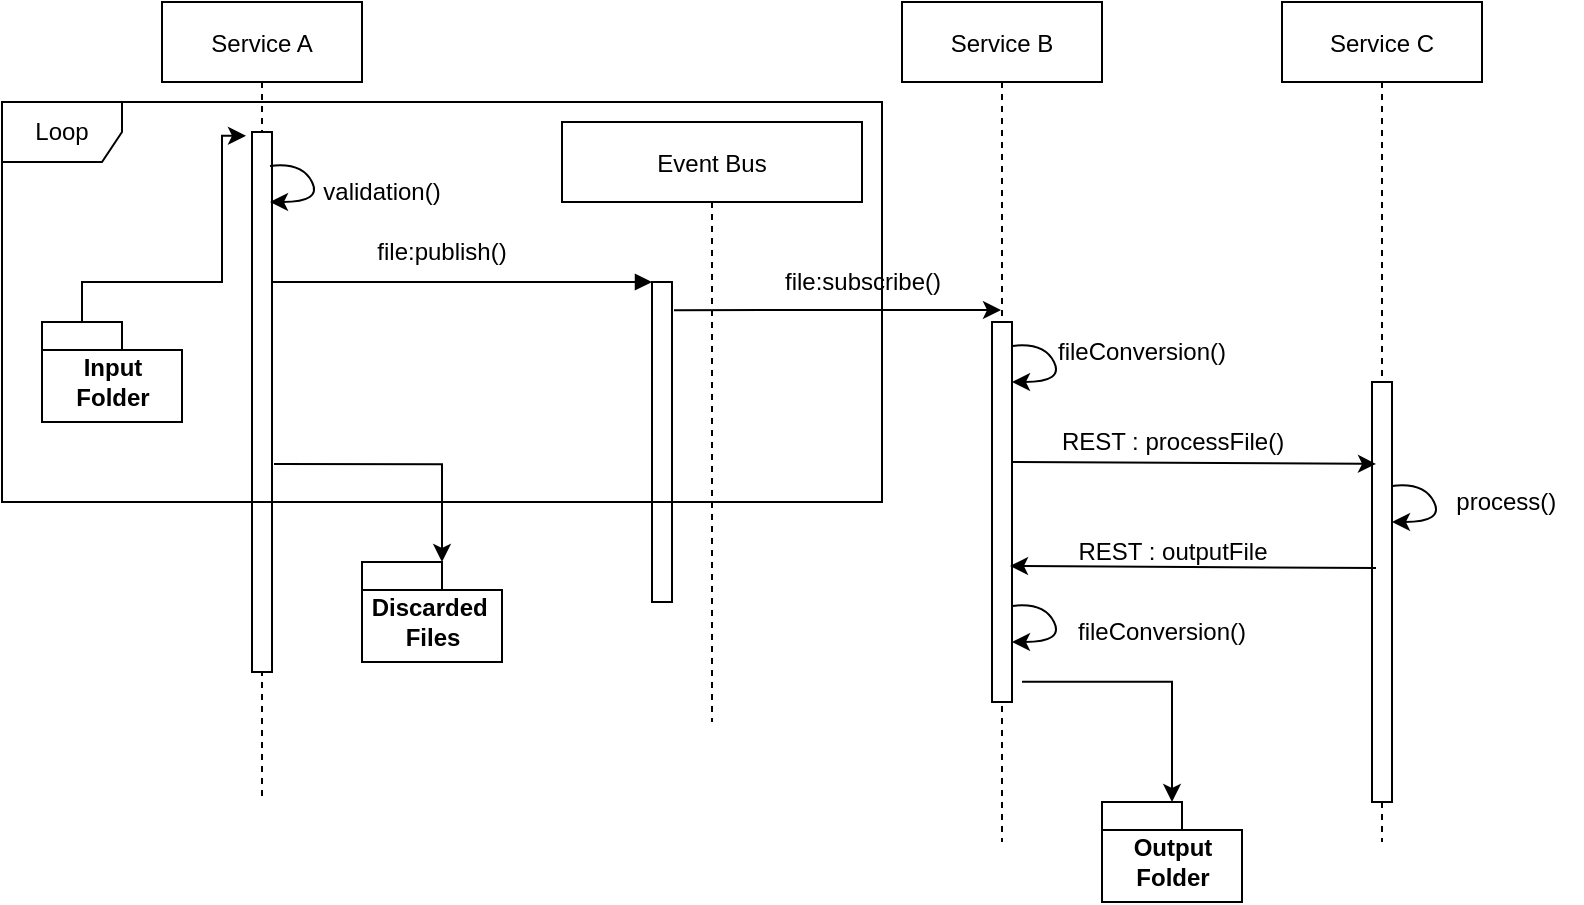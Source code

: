 <mxfile version="20.3.0" type="device"><diagram id="kgpKYQtTHZ0yAKxKKP6v" name="Page-1"><mxGraphModel dx="1021" dy="651" grid="1" gridSize="10" guides="1" tooltips="1" connect="1" arrows="1" fold="1" page="1" pageScale="1" pageWidth="850" pageHeight="1100" math="0" shadow="0"><root><mxCell id="0"/><mxCell id="1" parent="0"/><mxCell id="3nuBFxr9cyL0pnOWT2aG-1" value="Service A" style="shape=umlLifeline;perimeter=lifelinePerimeter;container=1;collapsible=0;recursiveResize=0;rounded=0;shadow=0;strokeWidth=1;" parent="1" vertex="1"><mxGeometry x="110" y="80" width="100" height="400" as="geometry"/></mxCell><mxCell id="3nuBFxr9cyL0pnOWT2aG-2" value="" style="points=[];perimeter=orthogonalPerimeter;rounded=0;shadow=0;strokeWidth=1;" parent="3nuBFxr9cyL0pnOWT2aG-1" vertex="1"><mxGeometry x="45" y="65" width="10" height="270" as="geometry"/></mxCell><mxCell id="3nuBFxr9cyL0pnOWT2aG-5" value="Event Bus" style="shape=umlLifeline;perimeter=lifelinePerimeter;container=1;collapsible=0;recursiveResize=0;rounded=0;shadow=0;strokeWidth=1;" parent="1" vertex="1"><mxGeometry x="310" y="140" width="150" height="300" as="geometry"/></mxCell><mxCell id="3nuBFxr9cyL0pnOWT2aG-6" value="" style="points=[];perimeter=orthogonalPerimeter;rounded=0;shadow=0;strokeWidth=1;" parent="3nuBFxr9cyL0pnOWT2aG-5" vertex="1"><mxGeometry x="45" y="80" width="10" height="160" as="geometry"/></mxCell><mxCell id="yKLhIhcbY9a4hVhK6Xyk-13" value="Loop" style="shape=umlFrame;whiteSpace=wrap;html=1;" vertex="1" parent="3nuBFxr9cyL0pnOWT2aG-5"><mxGeometry x="-280" y="-10" width="440" height="200" as="geometry"/></mxCell><mxCell id="3nuBFxr9cyL0pnOWT2aG-8" value="" style="verticalAlign=bottom;endArrow=block;entryX=0;entryY=0;shadow=0;strokeWidth=1;" parent="1" source="3nuBFxr9cyL0pnOWT2aG-2" target="3nuBFxr9cyL0pnOWT2aG-6" edge="1"><mxGeometry relative="1" as="geometry"><mxPoint x="275" y="160" as="sourcePoint"/></mxGeometry></mxCell><mxCell id="yKLhIhcbY9a4hVhK6Xyk-1" value="Service C" style="shape=umlLifeline;perimeter=lifelinePerimeter;container=1;collapsible=0;recursiveResize=0;rounded=0;shadow=0;strokeWidth=1;" vertex="1" parent="1"><mxGeometry x="670" y="80" width="100" height="420" as="geometry"/></mxCell><mxCell id="yKLhIhcbY9a4hVhK6Xyk-2" value="" style="points=[];perimeter=orthogonalPerimeter;rounded=0;shadow=0;strokeWidth=1;" vertex="1" parent="yKLhIhcbY9a4hVhK6Xyk-1"><mxGeometry x="45" y="190" width="10" height="210" as="geometry"/></mxCell><mxCell id="yKLhIhcbY9a4hVhK6Xyk-23" value="" style="curved=1;endArrow=classic;html=1;rounded=0;exitX=0.54;exitY=0.205;exitDx=0;exitDy=0;exitPerimeter=0;" edge="1" parent="yKLhIhcbY9a4hVhK6Xyk-1"><mxGeometry width="50" height="50" relative="1" as="geometry"><mxPoint x="55" y="242" as="sourcePoint"/><mxPoint x="55" y="260" as="targetPoint"/><Array as="points"><mxPoint x="71" y="240"/><mxPoint x="81" y="260"/></Array></mxGeometry></mxCell><mxCell id="yKLhIhcbY9a4hVhK6Xyk-3" value="Service B" style="shape=umlLifeline;perimeter=lifelinePerimeter;container=1;collapsible=0;recursiveResize=0;rounded=0;shadow=0;strokeWidth=1;" vertex="1" parent="1"><mxGeometry x="480" y="80" width="100" height="420" as="geometry"/></mxCell><mxCell id="yKLhIhcbY9a4hVhK6Xyk-4" value="" style="points=[];perimeter=orthogonalPerimeter;rounded=0;shadow=0;strokeWidth=1;" vertex="1" parent="yKLhIhcbY9a4hVhK6Xyk-3"><mxGeometry x="45" y="160" width="10" height="190" as="geometry"/></mxCell><mxCell id="yKLhIhcbY9a4hVhK6Xyk-18" value="" style="curved=1;endArrow=classic;html=1;rounded=0;exitX=0.54;exitY=0.205;exitDx=0;exitDy=0;exitPerimeter=0;" edge="1" parent="yKLhIhcbY9a4hVhK6Xyk-3"><mxGeometry width="50" height="50" relative="1" as="geometry"><mxPoint x="55" y="172" as="sourcePoint"/><mxPoint x="55" y="190" as="targetPoint"/><Array as="points"><mxPoint x="71" y="170"/><mxPoint x="81" y="190"/></Array></mxGeometry></mxCell><mxCell id="yKLhIhcbY9a4hVhK6Xyk-20" value="" style="endArrow=classic;html=1;rounded=0;entryX=0.2;entryY=0.195;entryDx=0;entryDy=0;entryPerimeter=0;" edge="1" parent="yKLhIhcbY9a4hVhK6Xyk-3" target="yKLhIhcbY9a4hVhK6Xyk-2"><mxGeometry width="50" height="50" relative="1" as="geometry"><mxPoint x="55" y="230" as="sourcePoint"/><mxPoint x="105" y="180" as="targetPoint"/></mxGeometry></mxCell><mxCell id="yKLhIhcbY9a4hVhK6Xyk-27" value="" style="curved=1;endArrow=classic;html=1;rounded=0;exitX=0.54;exitY=0.205;exitDx=0;exitDy=0;exitPerimeter=0;" edge="1" parent="yKLhIhcbY9a4hVhK6Xyk-3"><mxGeometry width="50" height="50" relative="1" as="geometry"><mxPoint x="55" y="302" as="sourcePoint"/><mxPoint x="55" y="320" as="targetPoint"/><Array as="points"><mxPoint x="71" y="300"/><mxPoint x="81" y="320"/></Array></mxGeometry></mxCell><mxCell id="yKLhIhcbY9a4hVhK6Xyk-9" value="" style="curved=1;endArrow=classic;html=1;rounded=0;exitX=0.54;exitY=0.205;exitDx=0;exitDy=0;exitPerimeter=0;" edge="1" parent="1" source="3nuBFxr9cyL0pnOWT2aG-1"><mxGeometry width="50" height="50" relative="1" as="geometry"><mxPoint x="190" y="180" as="sourcePoint"/><mxPoint x="164" y="180" as="targetPoint"/><Array as="points"><mxPoint x="180" y="160"/><mxPoint x="190" y="180"/></Array></mxGeometry></mxCell><mxCell id="yKLhIhcbY9a4hVhK6Xyk-10" value="validation()" style="text;html=1;strokeColor=none;fillColor=none;align=center;verticalAlign=middle;whiteSpace=wrap;rounded=0;" vertex="1" parent="1"><mxGeometry x="190" y="160" width="60" height="30" as="geometry"/></mxCell><mxCell id="yKLhIhcbY9a4hVhK6Xyk-11" value="file:publish()" style="text;html=1;strokeColor=none;fillColor=none;align=center;verticalAlign=middle;whiteSpace=wrap;rounded=0;" vertex="1" parent="1"><mxGeometry x="220" y="190" width="60" height="30" as="geometry"/></mxCell><mxCell id="yKLhIhcbY9a4hVhK6Xyk-12" value="" style="endArrow=classic;html=1;rounded=0;exitX=1.1;exitY=0.088;exitDx=0;exitDy=0;exitPerimeter=0;" edge="1" parent="1" source="3nuBFxr9cyL0pnOWT2aG-6" target="yKLhIhcbY9a4hVhK6Xyk-3"><mxGeometry width="50" height="50" relative="1" as="geometry"><mxPoint x="400" y="310" as="sourcePoint"/><mxPoint x="450" y="260" as="targetPoint"/><Array as="points"><mxPoint x="440" y="234"/></Array></mxGeometry></mxCell><mxCell id="yKLhIhcbY9a4hVhK6Xyk-14" value="file:subscribe()" style="text;html=1;align=center;verticalAlign=middle;resizable=0;points=[];autosize=1;strokeColor=none;fillColor=none;" vertex="1" parent="1"><mxGeometry x="410" y="205" width="100" height="30" as="geometry"/></mxCell><mxCell id="yKLhIhcbY9a4hVhK6Xyk-17" style="edgeStyle=orthogonalEdgeStyle;rounded=0;orthogonalLoop=1;jettySize=auto;html=1;exitX=0;exitY=0;exitDx=20;exitDy=0;exitPerimeter=0;entryX=-0.3;entryY=0.007;entryDx=0;entryDy=0;entryPerimeter=0;" edge="1" parent="1" source="yKLhIhcbY9a4hVhK6Xyk-16" target="3nuBFxr9cyL0pnOWT2aG-2"><mxGeometry relative="1" as="geometry"><Array as="points"><mxPoint x="70" y="220"/><mxPoint x="140" y="220"/><mxPoint x="140" y="147"/></Array></mxGeometry></mxCell><mxCell id="yKLhIhcbY9a4hVhK6Xyk-16" value="Input&lt;br&gt;Folder" style="shape=folder;fontStyle=1;spacingTop=10;tabWidth=40;tabHeight=14;tabPosition=left;html=1;" vertex="1" parent="1"><mxGeometry x="50" y="240" width="70" height="50" as="geometry"/></mxCell><mxCell id="yKLhIhcbY9a4hVhK6Xyk-19" value="fileConversion()" style="text;html=1;strokeColor=none;fillColor=none;align=center;verticalAlign=middle;whiteSpace=wrap;rounded=0;" vertex="1" parent="1"><mxGeometry x="570" y="240" width="60" height="30" as="geometry"/></mxCell><mxCell id="yKLhIhcbY9a4hVhK6Xyk-21" value="REST : processFile()" style="text;html=1;align=center;verticalAlign=middle;resizable=0;points=[];autosize=1;strokeColor=none;fillColor=none;" vertex="1" parent="1"><mxGeometry x="550" y="285" width="130" height="30" as="geometry"/></mxCell><mxCell id="yKLhIhcbY9a4hVhK6Xyk-22" value="" style="endArrow=classic;html=1;rounded=0;entryX=0.9;entryY=0.642;entryDx=0;entryDy=0;entryPerimeter=0;exitX=0.2;exitY=0.443;exitDx=0;exitDy=0;exitPerimeter=0;" edge="1" parent="1" source="yKLhIhcbY9a4hVhK6Xyk-2" target="yKLhIhcbY9a4hVhK6Xyk-4"><mxGeometry width="50" height="50" relative="1" as="geometry"><mxPoint x="710" y="362" as="sourcePoint"/><mxPoint x="660" y="350" as="targetPoint"/></mxGeometry></mxCell><mxCell id="yKLhIhcbY9a4hVhK6Xyk-24" value="&amp;nbsp; &amp;nbsp; &amp;nbsp; &amp;nbsp;process()" style="text;html=1;align=center;verticalAlign=middle;resizable=0;points=[];autosize=1;strokeColor=none;fillColor=none;" vertex="1" parent="1"><mxGeometry x="720" y="315" width="100" height="30" as="geometry"/></mxCell><mxCell id="yKLhIhcbY9a4hVhK6Xyk-25" value="REST : outputFile" style="text;html=1;align=center;verticalAlign=middle;resizable=0;points=[];autosize=1;strokeColor=none;fillColor=none;" vertex="1" parent="1"><mxGeometry x="555" y="340" width="120" height="30" as="geometry"/></mxCell><mxCell id="yKLhIhcbY9a4hVhK6Xyk-26" value="Output &lt;br&gt;Folder" style="shape=folder;fontStyle=1;spacingTop=10;tabWidth=40;tabHeight=14;tabPosition=left;html=1;" vertex="1" parent="1"><mxGeometry x="580" y="480" width="70" height="50" as="geometry"/></mxCell><mxCell id="yKLhIhcbY9a4hVhK6Xyk-29" value="" style="edgeStyle=orthogonalEdgeStyle;rounded=0;orthogonalLoop=1;jettySize=auto;html=1;exitX=1.5;exitY=0.947;exitDx=0;exitDy=0;exitPerimeter=0;" edge="1" parent="1" source="yKLhIhcbY9a4hVhK6Xyk-4" target="yKLhIhcbY9a4hVhK6Xyk-26"><mxGeometry relative="1" as="geometry"><mxPoint x="540" y="430" as="sourcePoint"/></mxGeometry></mxCell><mxCell id="yKLhIhcbY9a4hVhK6Xyk-28" value="fileConversion()" style="text;html=1;strokeColor=none;fillColor=none;align=center;verticalAlign=middle;whiteSpace=wrap;rounded=0;" vertex="1" parent="1"><mxGeometry x="580" y="380" width="60" height="30" as="geometry"/></mxCell><mxCell id="yKLhIhcbY9a4hVhK6Xyk-30" value="Discarded&amp;nbsp;&lt;br&gt;Files" style="shape=folder;fontStyle=1;spacingTop=10;tabWidth=40;tabHeight=14;tabPosition=left;html=1;" vertex="1" parent="1"><mxGeometry x="210" y="360" width="70" height="50" as="geometry"/></mxCell><mxCell id="yKLhIhcbY9a4hVhK6Xyk-32" style="edgeStyle=orthogonalEdgeStyle;rounded=0;orthogonalLoop=1;jettySize=auto;html=1;exitX=1.1;exitY=0.615;exitDx=0;exitDy=0;exitPerimeter=0;entryX=0;entryY=0;entryDx=40;entryDy=0;entryPerimeter=0;" edge="1" parent="1" source="3nuBFxr9cyL0pnOWT2aG-2" target="yKLhIhcbY9a4hVhK6Xyk-30"><mxGeometry relative="1" as="geometry"/></mxCell></root></mxGraphModel></diagram></mxfile>
